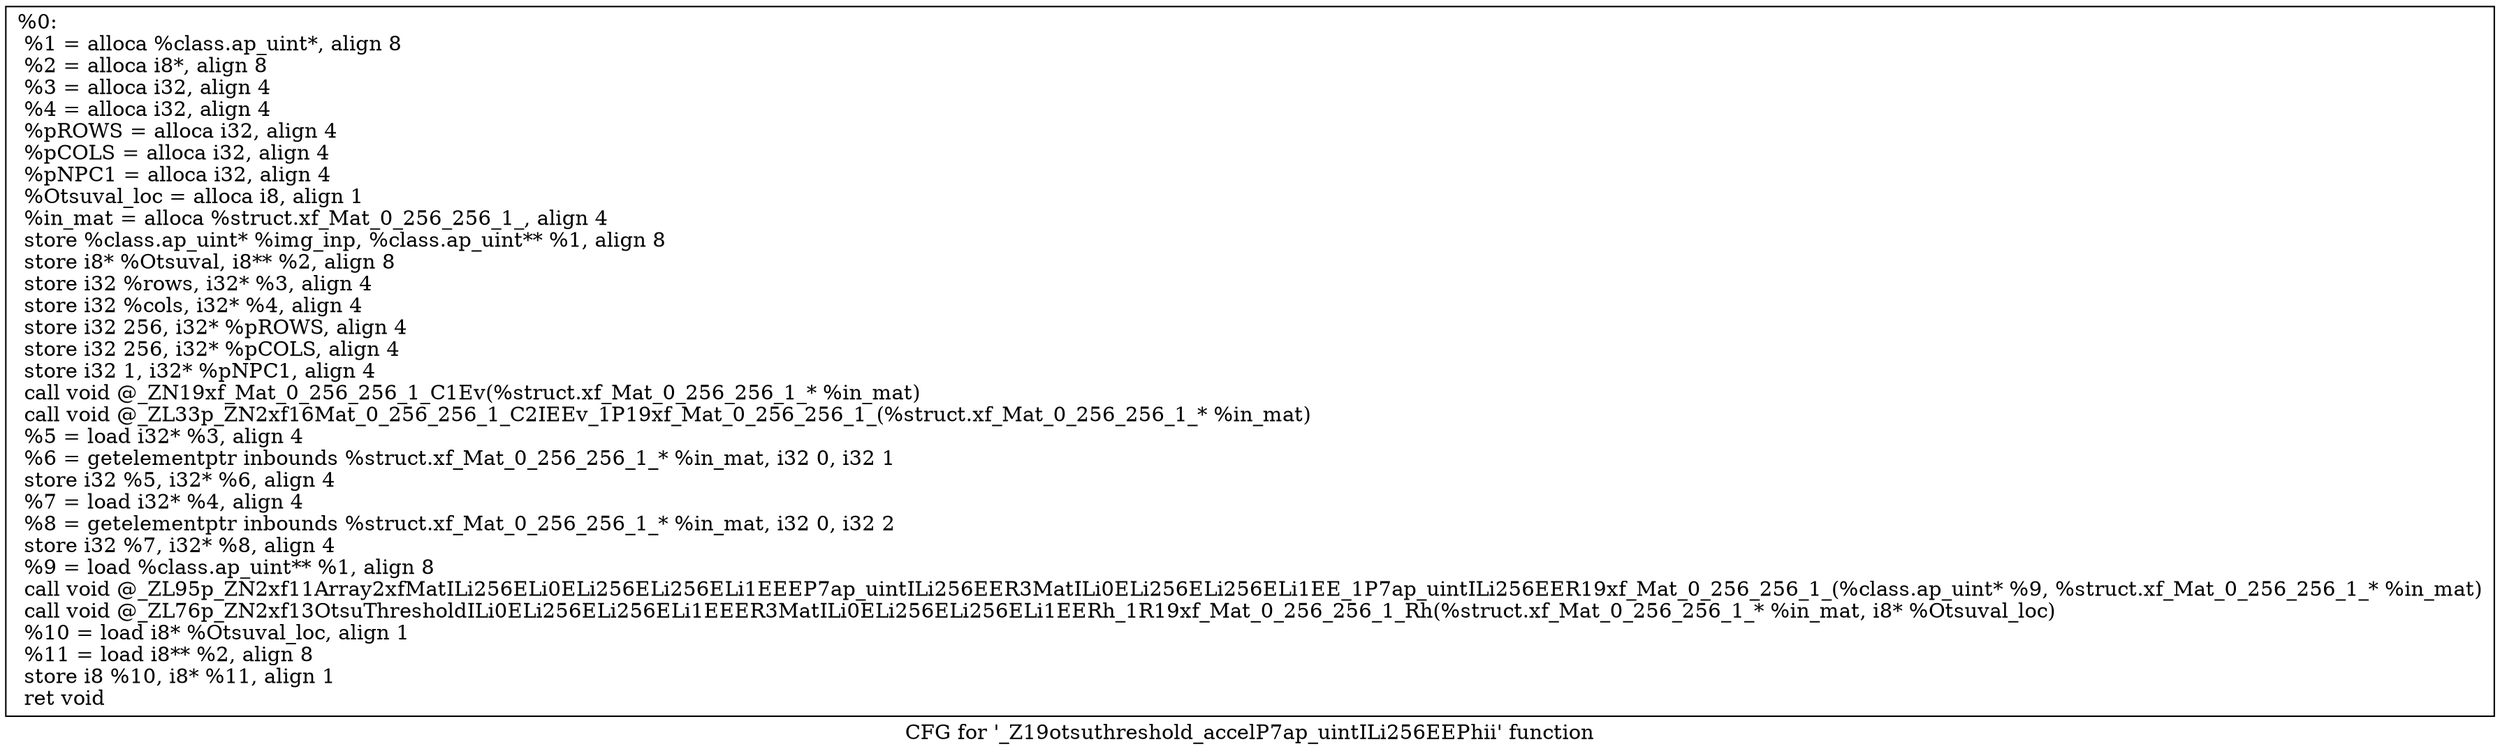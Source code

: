 digraph "CFG for '_Z19otsuthreshold_accelP7ap_uintILi256EEPhii' function" {
	label="CFG for '_Z19otsuthreshold_accelP7ap_uintILi256EEPhii' function";

	Node0x204e960 [shape=record,label="{%0:\l  %1 = alloca %class.ap_uint*, align 8\l  %2 = alloca i8*, align 8\l  %3 = alloca i32, align 4\l  %4 = alloca i32, align 4\l  %pROWS = alloca i32, align 4\l  %pCOLS = alloca i32, align 4\l  %pNPC1 = alloca i32, align 4\l  %Otsuval_loc = alloca i8, align 1\l  %in_mat = alloca %struct.xf_Mat_0_256_256_1_, align 4\l  store %class.ap_uint* %img_inp, %class.ap_uint** %1, align 8\l  store i8* %Otsuval, i8** %2, align 8\l  store i32 %rows, i32* %3, align 4\l  store i32 %cols, i32* %4, align 4\l  store i32 256, i32* %pROWS, align 4\l  store i32 256, i32* %pCOLS, align 4\l  store i32 1, i32* %pNPC1, align 4\l  call void @_ZN19xf_Mat_0_256_256_1_C1Ev(%struct.xf_Mat_0_256_256_1_* %in_mat)\l  call void @_ZL33p_ZN2xf16Mat_0_256_256_1_C2IEEv_1P19xf_Mat_0_256_256_1_(%struct.xf_Mat_0_256_256_1_* %in_mat)\l  %5 = load i32* %3, align 4\l  %6 = getelementptr inbounds %struct.xf_Mat_0_256_256_1_* %in_mat, i32 0, i32 1\l  store i32 %5, i32* %6, align 4\l  %7 = load i32* %4, align 4\l  %8 = getelementptr inbounds %struct.xf_Mat_0_256_256_1_* %in_mat, i32 0, i32 2\l  store i32 %7, i32* %8, align 4\l  %9 = load %class.ap_uint** %1, align 8\l  call void @_ZL95p_ZN2xf11Array2xfMatILi256ELi0ELi256ELi256ELi1EEEP7ap_uintILi256EER3MatILi0ELi256ELi256ELi1EE_1P7ap_uintILi256EER19xf_Mat_0_256_256_1_(%class.ap_uint* %9, %struct.xf_Mat_0_256_256_1_* %in_mat)\l  call void @_ZL76p_ZN2xf13OtsuThresholdILi0ELi256ELi256ELi1EEER3MatILi0ELi256ELi256ELi1EERh_1R19xf_Mat_0_256_256_1_Rh(%struct.xf_Mat_0_256_256_1_* %in_mat, i8* %Otsuval_loc)\l  %10 = load i8* %Otsuval_loc, align 1\l  %11 = load i8** %2, align 8\l  store i8 %10, i8* %11, align 1\l  ret void\l}"];
}
